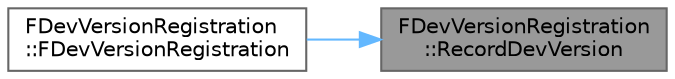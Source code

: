 digraph "FDevVersionRegistration::RecordDevVersion"
{
 // INTERACTIVE_SVG=YES
 // LATEX_PDF_SIZE
  bgcolor="transparent";
  edge [fontname=Helvetica,fontsize=10,labelfontname=Helvetica,labelfontsize=10];
  node [fontname=Helvetica,fontsize=10,shape=box,height=0.2,width=0.4];
  rankdir="RL";
  Node1 [id="Node000001",label="FDevVersionRegistration\l::RecordDevVersion",height=0.2,width=0.4,color="gray40", fillcolor="grey60", style="filled", fontcolor="black",tooltip=" "];
  Node1 -> Node2 [id="edge1_Node000001_Node000002",dir="back",color="steelblue1",style="solid",tooltip=" "];
  Node2 [id="Node000002",label="FDevVersionRegistration\l::FDevVersionRegistration",height=0.2,width=0.4,color="grey40", fillcolor="white", style="filled",URL="$d1/d89/classFDevVersionRegistration.html#acc2f5cf8b6ebdee6d9b70691eefe1f21",tooltip=" "];
}
